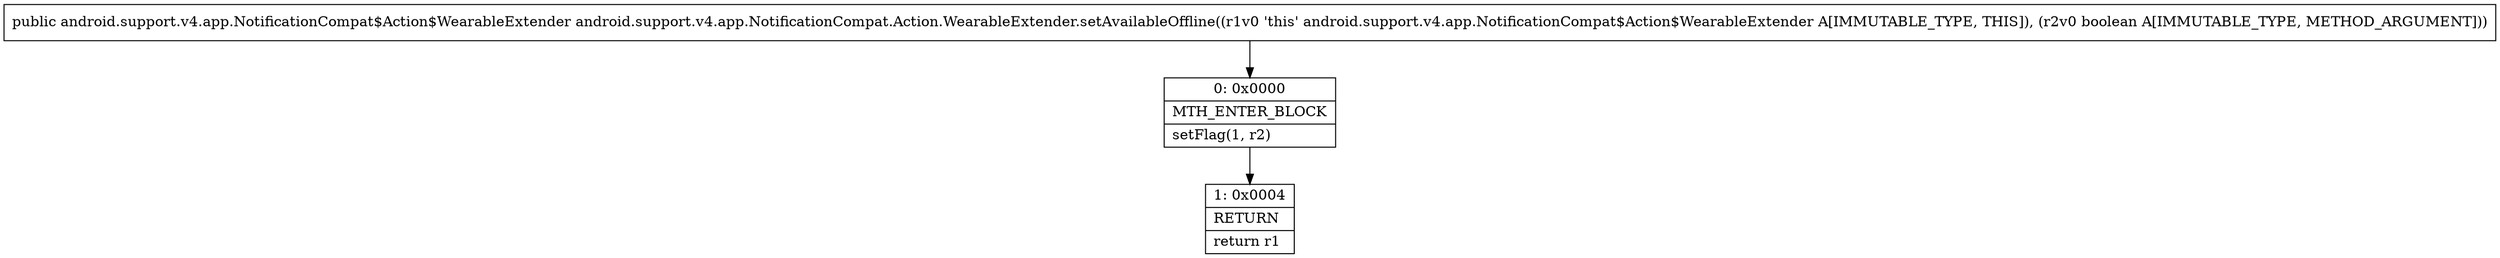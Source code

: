 digraph "CFG forandroid.support.v4.app.NotificationCompat.Action.WearableExtender.setAvailableOffline(Z)Landroid\/support\/v4\/app\/NotificationCompat$Action$WearableExtender;" {
Node_0 [shape=record,label="{0\:\ 0x0000|MTH_ENTER_BLOCK\l|setFlag(1, r2)\l}"];
Node_1 [shape=record,label="{1\:\ 0x0004|RETURN\l|return r1\l}"];
MethodNode[shape=record,label="{public android.support.v4.app.NotificationCompat$Action$WearableExtender android.support.v4.app.NotificationCompat.Action.WearableExtender.setAvailableOffline((r1v0 'this' android.support.v4.app.NotificationCompat$Action$WearableExtender A[IMMUTABLE_TYPE, THIS]), (r2v0 boolean A[IMMUTABLE_TYPE, METHOD_ARGUMENT])) }"];
MethodNode -> Node_0;
Node_0 -> Node_1;
}

